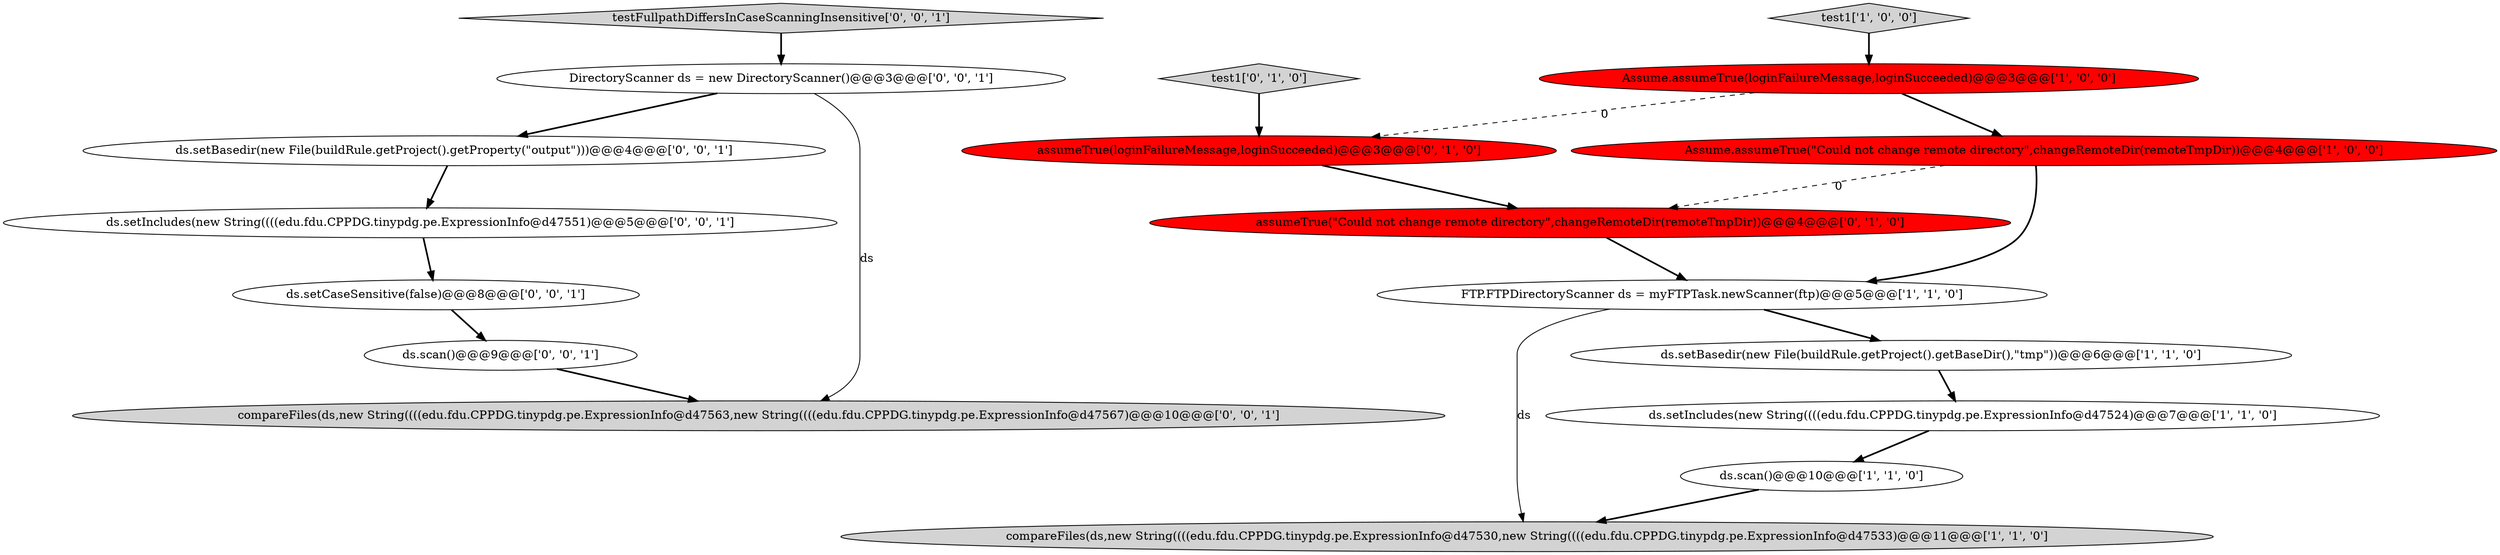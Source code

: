 digraph {
16 [style = filled, label = "testFullpathDiffersInCaseScanningInsensitive['0', '0', '1']", fillcolor = lightgray, shape = diamond image = "AAA0AAABBB3BBB"];
5 [style = filled, label = "FTP.FTPDirectoryScanner ds = myFTPTask.newScanner(ftp)@@@5@@@['1', '1', '0']", fillcolor = white, shape = ellipse image = "AAA0AAABBB1BBB"];
7 [style = filled, label = "ds.setIncludes(new String((((edu.fdu.CPPDG.tinypdg.pe.ExpressionInfo@d47524)@@@7@@@['1', '1', '0']", fillcolor = white, shape = ellipse image = "AAA0AAABBB1BBB"];
8 [style = filled, label = "test1['0', '1', '0']", fillcolor = lightgray, shape = diamond image = "AAA0AAABBB2BBB"];
0 [style = filled, label = "test1['1', '0', '0']", fillcolor = lightgray, shape = diamond image = "AAA0AAABBB1BBB"];
15 [style = filled, label = "DirectoryScanner ds = new DirectoryScanner()@@@3@@@['0', '0', '1']", fillcolor = white, shape = ellipse image = "AAA0AAABBB3BBB"];
4 [style = filled, label = "compareFiles(ds,new String((((edu.fdu.CPPDG.tinypdg.pe.ExpressionInfo@d47530,new String((((edu.fdu.CPPDG.tinypdg.pe.ExpressionInfo@d47533)@@@11@@@['1', '1', '0']", fillcolor = lightgray, shape = ellipse image = "AAA0AAABBB1BBB"];
2 [style = filled, label = "Assume.assumeTrue(loginFailureMessage,loginSucceeded)@@@3@@@['1', '0', '0']", fillcolor = red, shape = ellipse image = "AAA1AAABBB1BBB"];
1 [style = filled, label = "ds.setBasedir(new File(buildRule.getProject().getBaseDir(),\"tmp\"))@@@6@@@['1', '1', '0']", fillcolor = white, shape = ellipse image = "AAA0AAABBB1BBB"];
11 [style = filled, label = "ds.setBasedir(new File(buildRule.getProject().getProperty(\"output\")))@@@4@@@['0', '0', '1']", fillcolor = white, shape = ellipse image = "AAA0AAABBB3BBB"];
14 [style = filled, label = "compareFiles(ds,new String((((edu.fdu.CPPDG.tinypdg.pe.ExpressionInfo@d47563,new String((((edu.fdu.CPPDG.tinypdg.pe.ExpressionInfo@d47567)@@@10@@@['0', '0', '1']", fillcolor = lightgray, shape = ellipse image = "AAA0AAABBB3BBB"];
17 [style = filled, label = "ds.setIncludes(new String((((edu.fdu.CPPDG.tinypdg.pe.ExpressionInfo@d47551)@@@5@@@['0', '0', '1']", fillcolor = white, shape = ellipse image = "AAA0AAABBB3BBB"];
12 [style = filled, label = "ds.scan()@@@9@@@['0', '0', '1']", fillcolor = white, shape = ellipse image = "AAA0AAABBB3BBB"];
9 [style = filled, label = "assumeTrue(loginFailureMessage,loginSucceeded)@@@3@@@['0', '1', '0']", fillcolor = red, shape = ellipse image = "AAA1AAABBB2BBB"];
3 [style = filled, label = "Assume.assumeTrue(\"Could not change remote directory\",changeRemoteDir(remoteTmpDir))@@@4@@@['1', '0', '0']", fillcolor = red, shape = ellipse image = "AAA1AAABBB1BBB"];
6 [style = filled, label = "ds.scan()@@@10@@@['1', '1', '0']", fillcolor = white, shape = ellipse image = "AAA0AAABBB1BBB"];
13 [style = filled, label = "ds.setCaseSensitive(false)@@@8@@@['0', '0', '1']", fillcolor = white, shape = ellipse image = "AAA0AAABBB3BBB"];
10 [style = filled, label = "assumeTrue(\"Could not change remote directory\",changeRemoteDir(remoteTmpDir))@@@4@@@['0', '1', '0']", fillcolor = red, shape = ellipse image = "AAA1AAABBB2BBB"];
11->17 [style = bold, label=""];
5->1 [style = bold, label=""];
6->4 [style = bold, label=""];
12->14 [style = bold, label=""];
3->5 [style = bold, label=""];
17->13 [style = bold, label=""];
16->15 [style = bold, label=""];
13->12 [style = bold, label=""];
3->10 [style = dashed, label="0"];
10->5 [style = bold, label=""];
9->10 [style = bold, label=""];
15->11 [style = bold, label=""];
5->4 [style = solid, label="ds"];
2->9 [style = dashed, label="0"];
1->7 [style = bold, label=""];
7->6 [style = bold, label=""];
2->3 [style = bold, label=""];
0->2 [style = bold, label=""];
8->9 [style = bold, label=""];
15->14 [style = solid, label="ds"];
}

